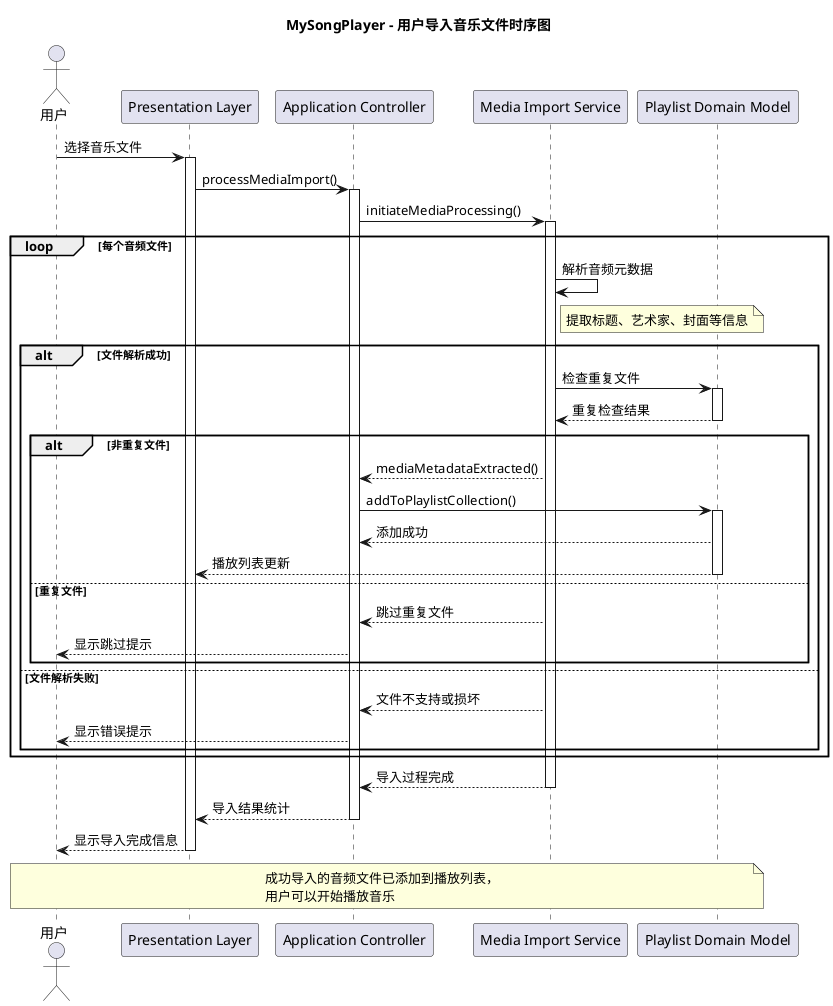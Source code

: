 @startuml
title MySongPlayer - 用户导入音乐文件时序图 

actor User as "用户"
participant "Presentation Layer" as View
participant "Application Controller" as Controller
participant "Media Import Service" as Importer
participant "Playlist Domain Model" as Model

User -> View: 选择音乐文件
activate View

View -> Controller: processMediaImport()
activate Controller

Controller -> Importer: initiateMediaProcessing()
activate Importer

loop 每个音频文件
    Importer -> Importer: 解析音频元数据
    note right of Importer: 提取标题、艺术家、封面等信息
    
    alt 文件解析成功
        Importer -> Model: 检查重复文件
        activate Model
        Model --> Importer: 重复检查结果
        deactivate Model
        
        alt 非重复文件
            Importer --> Controller: mediaMetadataExtracted()
            Controller -> Model: addToPlaylistCollection()
            activate Model
            Model --> Controller: 添加成功
            Model --> View: 播放列表更新
            deactivate Model
            
        else 重复文件
            Importer --> Controller: 跳过重复文件
            Controller --> User: 显示跳过提示
        end
        
    else 文件解析失败
        Importer --> Controller: 文件不支持或损坏
        Controller --> User: 显示错误提示
    end
end

Importer --> Controller: 导入过程完成
deactivate Importer

Controller --> View: 导入结果统计
deactivate Controller

View --> User: 显示导入完成信息
deactivate View

note over User, Model: 成功导入的音频文件已添加到播放列表，\n用户可以开始播放音乐

@enduml 